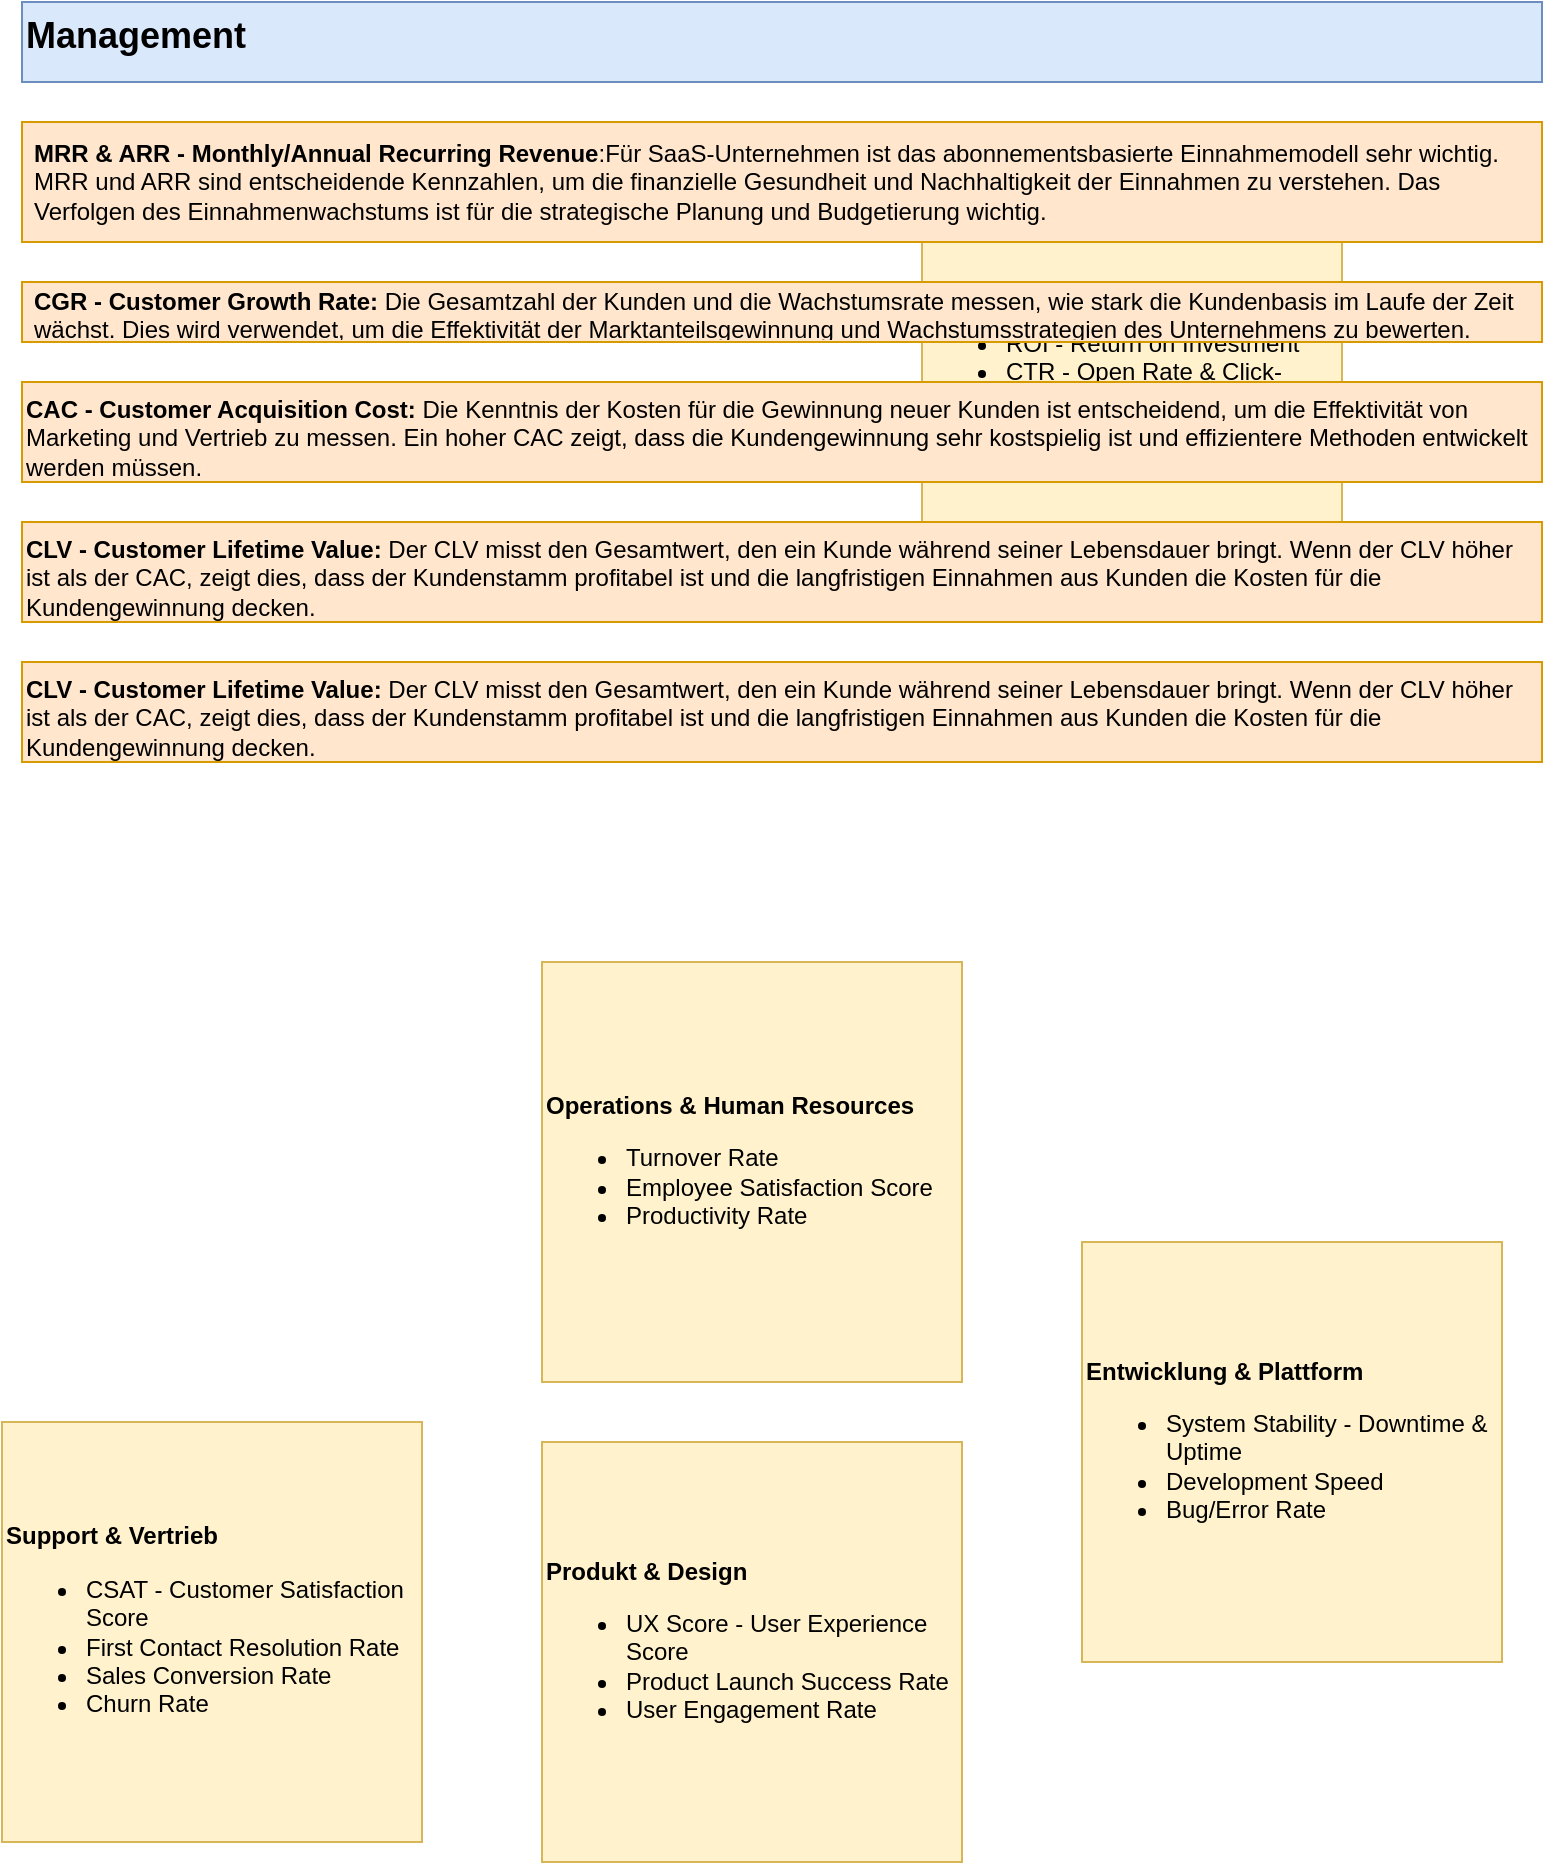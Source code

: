 <mxfile version="24.8.3">
  <diagram name="Sayfa -1" id="Sdfj-GC8wiDZE4e8GERv">
    <mxGraphModel dx="1114" dy="658" grid="1" gridSize="10" guides="1" tooltips="1" connect="1" arrows="1" fold="1" page="1" pageScale="1" pageWidth="827" pageHeight="1169" math="0" shadow="0">
      <root>
        <mxCell id="0" />
        <mxCell id="1" parent="0" />
        <mxCell id="7crULtzWD0FGvb5_Vqq5-22" value="&lt;div&gt;&lt;b&gt;&lt;span style=&quot;&quot;&gt;Operations &amp;amp;&amp;nbsp;&lt;/span&gt;&lt;span style=&quot;&quot;&gt;Human Resources&lt;/span&gt;&lt;/b&gt;&lt;/div&gt;&lt;div&gt;&lt;ul&gt;&lt;li style=&quot;&quot;&gt;&lt;span style=&quot;&quot;&gt;Turnover Rate&lt;/span&gt;&lt;/li&gt;&lt;li&gt;&lt;span style=&quot;&quot;&gt;Employee Satisfaction Score&lt;/span&gt;&lt;/li&gt;&lt;li style=&quot;&quot;&gt;&lt;span style=&quot;&quot;&gt;Productivity Rate&lt;/span&gt;&lt;/li&gt;&lt;/ul&gt;&lt;/div&gt;" style="whiteSpace=wrap;html=1;aspect=fixed;align=left;fillColor=#fff2cc;strokeColor=#d6b656;" vertex="1" parent="1">
          <mxGeometry x="300" y="550" width="210" height="210" as="geometry" />
        </mxCell>
        <mxCell id="7crULtzWD0FGvb5_Vqq5-23" value="&lt;div&gt;&lt;span style=&quot;background-color: initial;&quot;&gt;&lt;b&gt;Marketing &amp;amp; Content&lt;/b&gt;&lt;/span&gt;&lt;/div&gt;&lt;div&gt;&lt;ul&gt;&lt;li style=&quot;&quot;&gt;&lt;span style=&quot;background-color: initial;&quot;&gt;ROI - Return on Investment&lt;/span&gt;&lt;/li&gt;&lt;li style=&quot;&quot;&gt;&lt;span style=&quot;background-color: initial;&quot;&gt;CTR - Open Rate &amp;amp; Click-Through Rate&lt;/span&gt;&lt;/li&gt;&lt;li style=&quot;&quot;&gt;Conversion Rate&lt;/li&gt;&lt;/ul&gt;&lt;/div&gt;" style="whiteSpace=wrap;html=1;aspect=fixed;align=left;fillColor=#fff2cc;strokeColor=#d6b656;" vertex="1" parent="1">
          <mxGeometry x="490" y="150" width="210" height="210" as="geometry" />
        </mxCell>
        <mxCell id="7crULtzWD0FGvb5_Vqq5-24" value="&lt;div&gt;&lt;span style=&quot;background-color: initial;&quot;&gt;&lt;b&gt;Entwicklung &amp;amp; Plattform&lt;/b&gt;&lt;/span&gt;&lt;/div&gt;&lt;div&gt;&lt;ul&gt;&lt;li style=&quot;&quot;&gt;&lt;span style=&quot;background-color: initial;&quot;&gt;System Stability - Downtime &amp;amp; Uptime&lt;/span&gt;&lt;/li&gt;&lt;li style=&quot;&quot;&gt;&lt;span style=&quot;background-color: initial;&quot;&gt;Development Speed&lt;/span&gt;&lt;/li&gt;&lt;li style=&quot;&quot;&gt;Bug/Error Rate&lt;/li&gt;&lt;/ul&gt;&lt;/div&gt;" style="whiteSpace=wrap;html=1;aspect=fixed;align=left;fillColor=#fff2cc;strokeColor=#d6b656;" vertex="1" parent="1">
          <mxGeometry x="570" y="690" width="210" height="210" as="geometry" />
        </mxCell>
        <mxCell id="7crULtzWD0FGvb5_Vqq5-25" value="&lt;div&gt;&lt;span style=&quot;background-color: initial;&quot;&gt;&lt;b&gt;Produkt &amp;amp; Design&lt;/b&gt;&lt;/span&gt;&lt;/div&gt;&lt;div&gt;&lt;ul&gt;&lt;li style=&quot;&quot;&gt;&lt;span style=&quot;background-color: initial;&quot;&gt;UX Score - User Experience Score&lt;/span&gt;&lt;/li&gt;&lt;li style=&quot;&quot;&gt;&lt;span style=&quot;background-color: initial;&quot;&gt;Product Launch Success Rate&lt;/span&gt;&lt;/li&gt;&lt;li style=&quot;&quot;&gt;User Engagement Rate&lt;/li&gt;&lt;/ul&gt;&lt;/div&gt;" style="whiteSpace=wrap;html=1;aspect=fixed;align=left;fillColor=#fff2cc;strokeColor=#d6b656;" vertex="1" parent="1">
          <mxGeometry x="300" y="790" width="210" height="210" as="geometry" />
        </mxCell>
        <mxCell id="7crULtzWD0FGvb5_Vqq5-26" value="&lt;div&gt;&lt;span style=&quot;background-color: initial;&quot;&gt;&lt;b&gt;Support &amp;amp; Vertrieb&lt;/b&gt;&lt;/span&gt;&lt;/div&gt;&lt;div&gt;&lt;ul&gt;&lt;li style=&quot;&quot;&gt;&lt;span style=&quot;background-color: initial;&quot;&gt;CSAT - Customer Satisfaction Score&lt;/span&gt;&lt;/li&gt;&lt;li style=&quot;&quot;&gt;&lt;span style=&quot;background-color: initial;&quot;&gt;First Contact Resolution Rate&lt;/span&gt;&lt;/li&gt;&lt;li style=&quot;&quot;&gt;Sales Conversion Rate&lt;/li&gt;&lt;li style=&quot;&quot;&gt;Churn Rate&lt;/li&gt;&lt;/ul&gt;&lt;/div&gt;" style="whiteSpace=wrap;html=1;aspect=fixed;align=left;fillColor=#fff2cc;strokeColor=#d6b656;" vertex="1" parent="1">
          <mxGeometry x="30" y="780" width="210" height="210" as="geometry" />
        </mxCell>
        <mxCell id="7crULtzWD0FGvb5_Vqq5-27" value="&lt;div style=&quot;&quot;&gt;&lt;span style=&quot;background-color: initial;&quot;&gt;&lt;font style=&quot;font-size: 18px;&quot;&gt;&lt;b&gt;Management&lt;/b&gt;&lt;/font&gt;&lt;/span&gt;&lt;/div&gt;" style="text;whiteSpace=wrap;html=1;fillColor=#dae8fc;strokeColor=#6c8ebf;align=left;" vertex="1" parent="1">
          <mxGeometry x="40" y="70" width="760" height="40" as="geometry" />
        </mxCell>
        <mxCell id="7crULtzWD0FGvb5_Vqq5-4" value="&lt;b&gt;MRR &amp;amp; ARR - Monthly/Annual Recurring Revenue&lt;/b&gt;:Für SaaS-Unternehmen ist das abonnementsbasierte Einnahmemodell sehr wichtig. MRR und ARR sind entscheidende Kennzahlen, um die finanzielle Gesundheit und Nachhaltigkeit der Einnahmen zu verstehen. Das Verfolgen des Einnahmenwachstums ist für die strategische Planung und Budgetierung wichtig." style="text;strokeColor=#d79b00;fillColor=#ffe6cc;align=left;verticalAlign=middle;spacingLeft=4;spacingRight=4;overflow=hidden;points=[[0,0.5],[1,0.5]];portConstraint=eastwest;rotatable=0;whiteSpace=wrap;html=1;" vertex="1" parent="1">
          <mxGeometry x="40" y="130" width="760" height="60" as="geometry" />
        </mxCell>
        <mxCell id="7crULtzWD0FGvb5_Vqq5-10" value="&lt;b&gt;CGR - Customer Growth Rate:&lt;/b&gt;&amp;nbsp;Die Gesamtzahl der Kunden und die Wachstumsrate messen, wie stark die Kundenbasis im Laufe der Zeit wächst. Dies wird verwendet, um die Effektivität der Marktanteilsgewinnung und Wachstumsstrategien des Unternehmens zu bewerten." style="text;strokeColor=#d79b00;fillColor=#ffe6cc;align=left;verticalAlign=middle;spacingLeft=4;spacingRight=4;overflow=hidden;points=[[0,0.5],[1,0.5]];portConstraint=eastwest;rotatable=0;whiteSpace=wrap;html=1;" vertex="1" parent="1">
          <mxGeometry x="40" y="210" width="760" height="30" as="geometry" />
        </mxCell>
        <mxCell id="7crULtzWD0FGvb5_Vqq5-30" value="&lt;b&gt;CAC - Customer Acquisition Cost:&lt;/b&gt;&amp;nbsp;Die Kenntnis der Kosten für die Gewinnung neuer Kunden ist entscheidend, um die Effektivität von Marketing und Vertrieb zu messen. Ein hoher CAC zeigt, dass die Kundengewinnung sehr kostspielig ist und effizientere Methoden entwickelt werden müssen." style="text;whiteSpace=wrap;html=1;fillColor=#ffe6cc;strokeColor=#d79b00;" vertex="1" parent="1">
          <mxGeometry x="40" y="260" width="760" height="50" as="geometry" />
        </mxCell>
        <mxCell id="7crULtzWD0FGvb5_Vqq5-31" value="&lt;b&gt;CLV - Customer Lifetime Value:&lt;/b&gt;&amp;nbsp;Der CLV misst den Gesamtwert, den ein Kunde während seiner Lebensdauer bringt. Wenn der CLV höher ist als der CAC, zeigt dies, dass der Kundenstamm profitabel ist und die langfristigen Einnahmen aus Kunden die Kosten für die Kundengewinnung decken." style="text;whiteSpace=wrap;html=1;fillColor=#ffe6cc;strokeColor=#d79b00;" vertex="1" parent="1">
          <mxGeometry x="40" y="330" width="760" height="50" as="geometry" />
        </mxCell>
        <mxCell id="7crULtzWD0FGvb5_Vqq5-32" value="&lt;b&gt;CLV - Customer Lifetime Value:&lt;/b&gt;&amp;nbsp;Der CLV misst den Gesamtwert, den ein Kunde während seiner Lebensdauer bringt. Wenn der CLV höher ist als der CAC, zeigt dies, dass der Kundenstamm profitabel ist und die langfristigen Einnahmen aus Kunden die Kosten für die Kundengewinnung decken." style="text;whiteSpace=wrap;html=1;fillColor=#ffe6cc;strokeColor=#d79b00;" vertex="1" parent="1">
          <mxGeometry x="40" y="400" width="760" height="50" as="geometry" />
        </mxCell>
      </root>
    </mxGraphModel>
  </diagram>
</mxfile>
